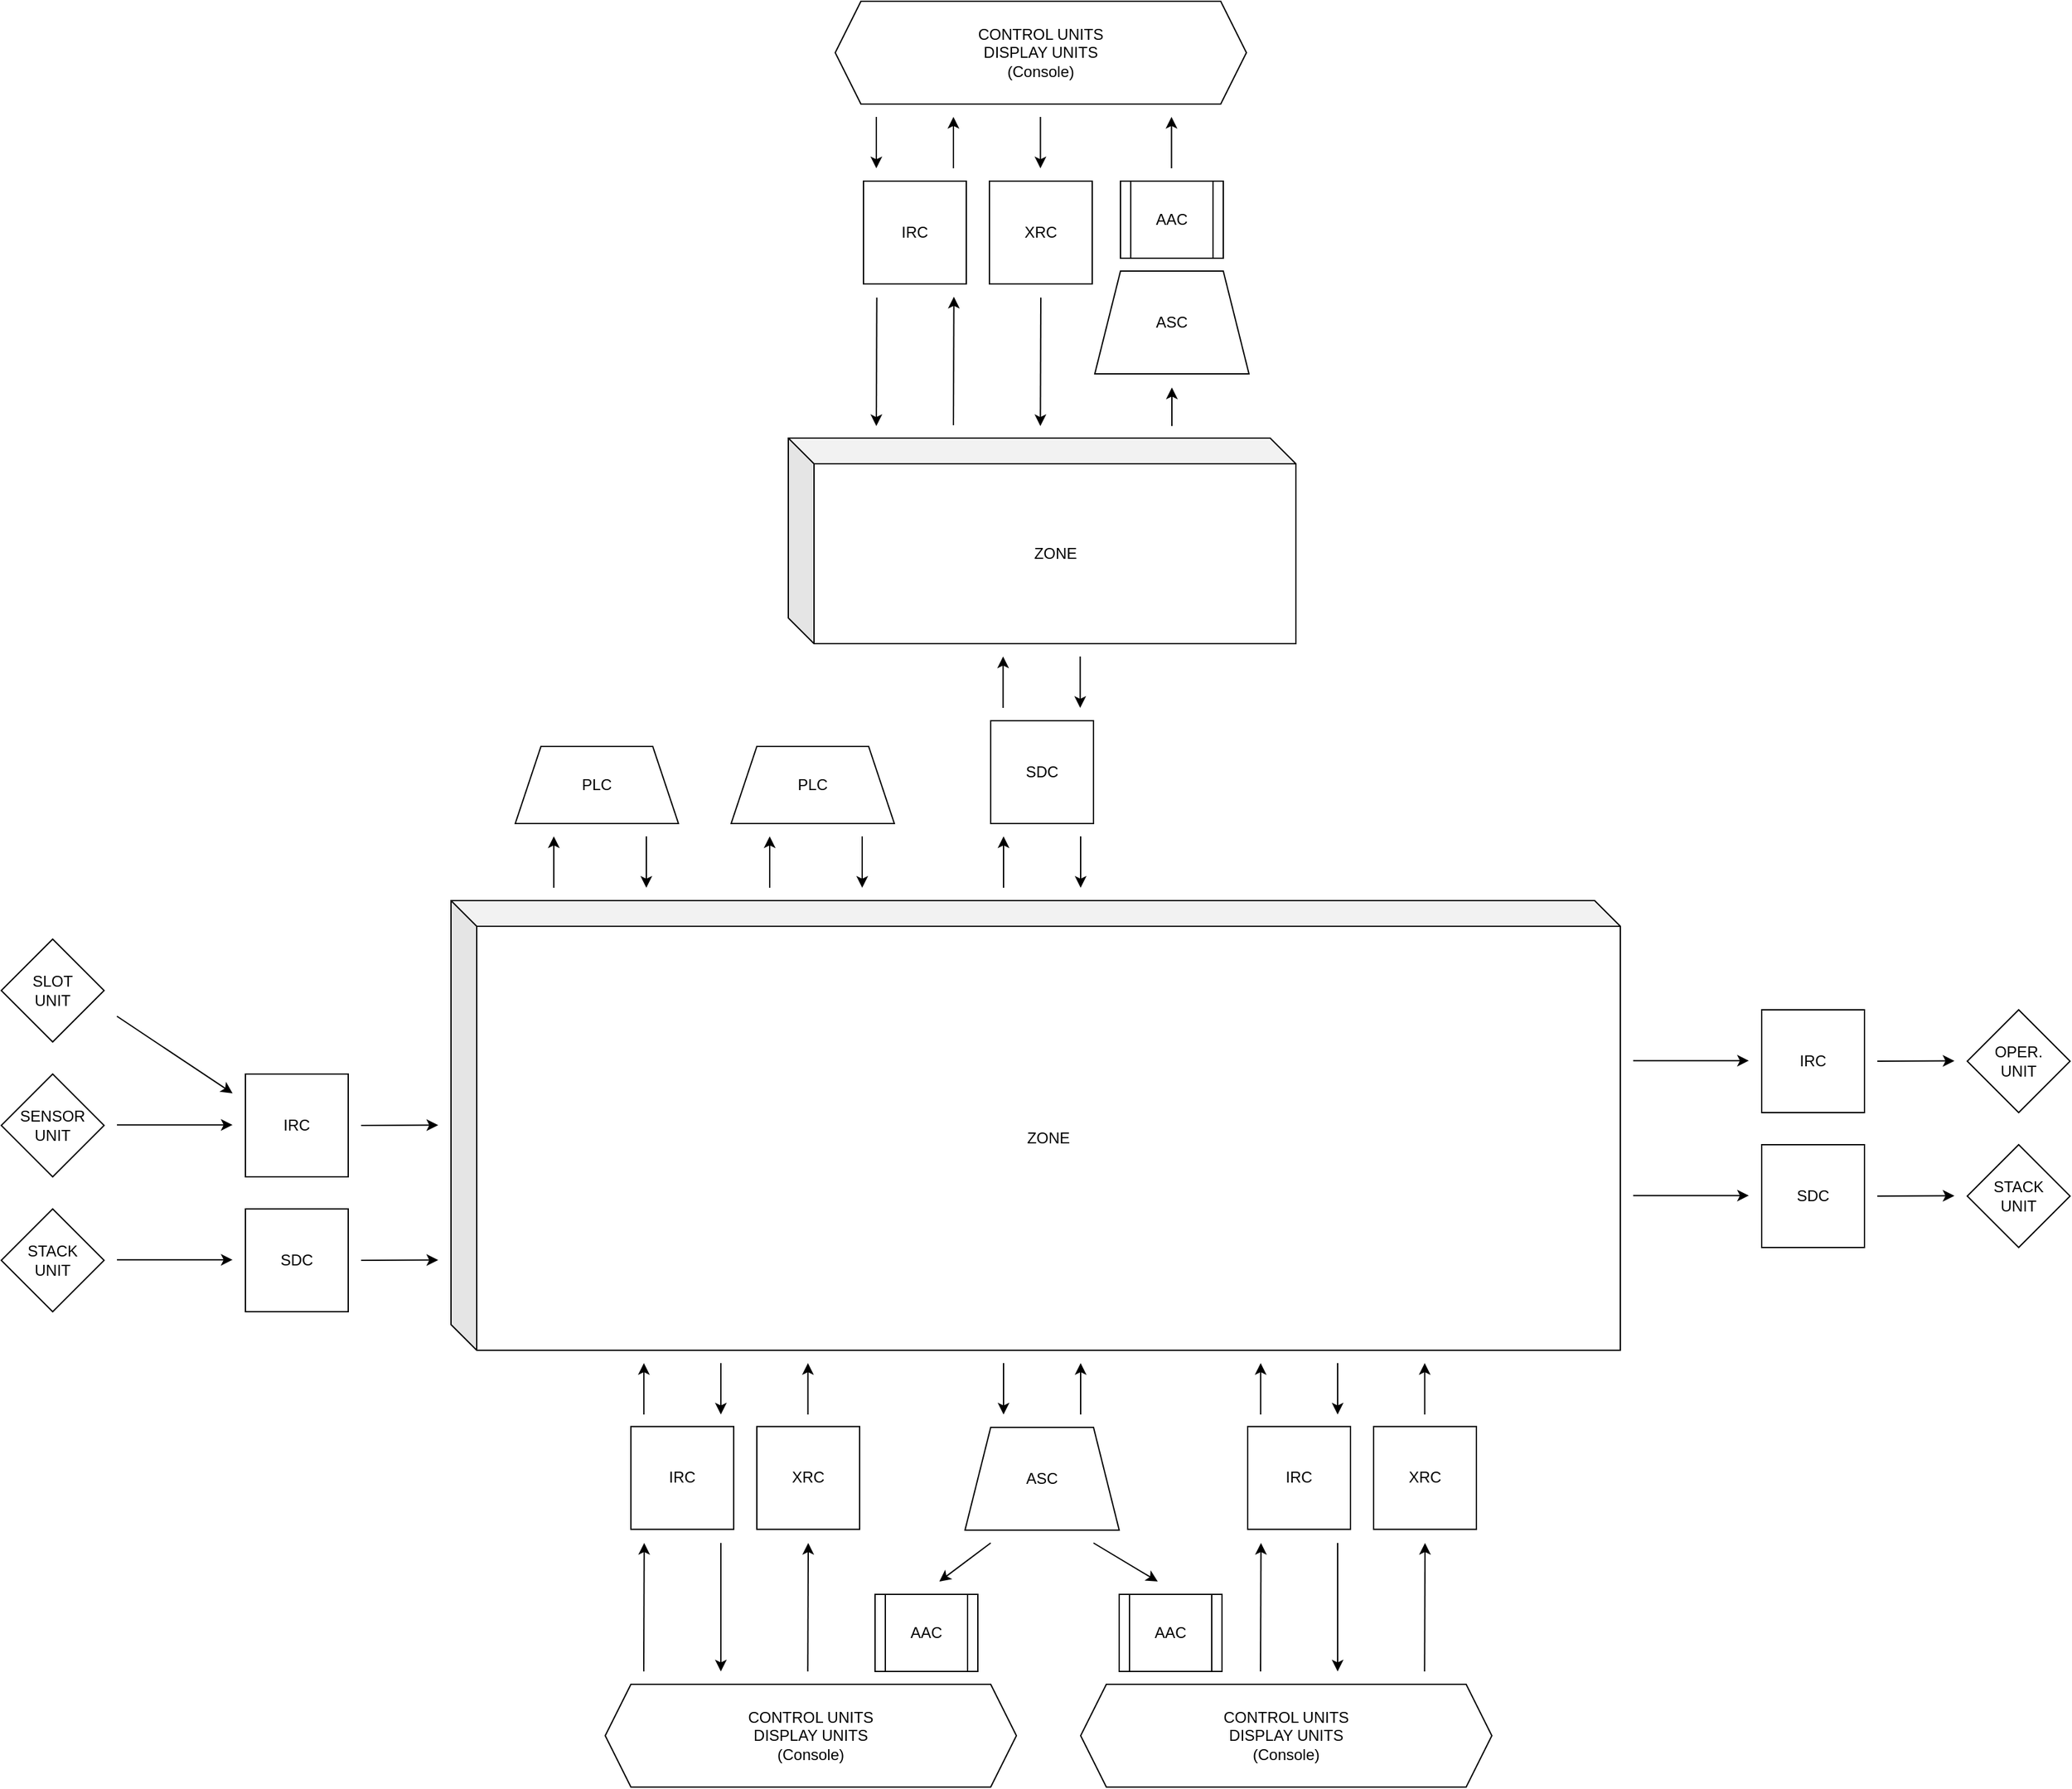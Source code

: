 <mxfile version="28.2.3">
  <diagram name="Page-1" id="gq7b3JJ2WDP9K5Cy7ITC">
    <mxGraphModel dx="2953" dy="2120" grid="1" gridSize="10" guides="1" tooltips="1" connect="1" arrows="1" fold="1" page="1" pageScale="1" pageWidth="850" pageHeight="1100" math="0" shadow="0">
      <root>
        <mxCell id="0" />
        <mxCell id="1" parent="0" />
        <mxCell id="fm2ihe_1iDsZBv0oBLcu-1" value="ZONE" style="shape=cube;whiteSpace=wrap;html=1;boundedLbl=1;backgroundOutline=1;darkOpacity=0.05;darkOpacity2=0.1;" vertex="1" parent="1">
          <mxGeometry x="-450" y="310" width="910" height="350" as="geometry" />
        </mxCell>
        <mxCell id="fm2ihe_1iDsZBv0oBLcu-4" value="SENSOR&lt;div&gt;UNIT&lt;/div&gt;" style="rhombus;whiteSpace=wrap;html=1;" vertex="1" parent="1">
          <mxGeometry x="-800" y="445" width="80" height="80" as="geometry" />
        </mxCell>
        <mxCell id="fm2ihe_1iDsZBv0oBLcu-6" value="STACK&lt;br&gt;UNIT" style="rhombus;whiteSpace=wrap;html=1;" vertex="1" parent="1">
          <mxGeometry x="-800" y="550" width="80" height="80" as="geometry" />
        </mxCell>
        <mxCell id="fm2ihe_1iDsZBv0oBLcu-9" value="CONTROL UNITS&lt;div&gt;DISPLAY UNITS&lt;br&gt;(Console)&lt;/div&gt;" style="shape=hexagon;perimeter=hexagonPerimeter2;whiteSpace=wrap;html=1;fixedSize=1;" vertex="1" parent="1">
          <mxGeometry x="-330" y="920" width="320" height="80" as="geometry" />
        </mxCell>
        <mxCell id="fm2ihe_1iDsZBv0oBLcu-28" value="SLOT&lt;div&gt;UNIT&lt;/div&gt;" style="rhombus;whiteSpace=wrap;html=1;" vertex="1" parent="1">
          <mxGeometry x="-800" y="340" width="80" height="80" as="geometry" />
        </mxCell>
        <mxCell id="fm2ihe_1iDsZBv0oBLcu-51" value="" style="group" vertex="1" connectable="0" parent="1">
          <mxGeometry x="-400" y="190" width="127" height="110" as="geometry" />
        </mxCell>
        <mxCell id="fm2ihe_1iDsZBv0oBLcu-34" value="PLC" style="shape=trapezoid;perimeter=trapezoidPerimeter;whiteSpace=wrap;html=1;fixedSize=1;" vertex="1" parent="fm2ihe_1iDsZBv0oBLcu-51">
          <mxGeometry width="127" height="60" as="geometry" />
        </mxCell>
        <mxCell id="fm2ihe_1iDsZBv0oBLcu-37" value="" style="endArrow=classic;html=1;rounded=0;" edge="1" parent="fm2ihe_1iDsZBv0oBLcu-51">
          <mxGeometry width="50" height="50" relative="1" as="geometry">
            <mxPoint x="102.0" y="70" as="sourcePoint" />
            <mxPoint x="102.0" y="110" as="targetPoint" />
          </mxGeometry>
        </mxCell>
        <mxCell id="fm2ihe_1iDsZBv0oBLcu-38" value="" style="endArrow=classic;html=1;rounded=0;" edge="1" parent="fm2ihe_1iDsZBv0oBLcu-51">
          <mxGeometry width="50" height="50" relative="1" as="geometry">
            <mxPoint x="30" y="110" as="sourcePoint" />
            <mxPoint x="30" y="70" as="targetPoint" />
          </mxGeometry>
        </mxCell>
        <mxCell id="fm2ihe_1iDsZBv0oBLcu-52" value="" style="group" vertex="1" connectable="0" parent="1">
          <mxGeometry x="-232" y="190" width="127" height="110" as="geometry" />
        </mxCell>
        <mxCell id="fm2ihe_1iDsZBv0oBLcu-53" value="PLC" style="shape=trapezoid;perimeter=trapezoidPerimeter;whiteSpace=wrap;html=1;fixedSize=1;" vertex="1" parent="fm2ihe_1iDsZBv0oBLcu-52">
          <mxGeometry width="127" height="60" as="geometry" />
        </mxCell>
        <mxCell id="fm2ihe_1iDsZBv0oBLcu-54" value="" style="endArrow=classic;html=1;rounded=0;" edge="1" parent="fm2ihe_1iDsZBv0oBLcu-52">
          <mxGeometry width="50" height="50" relative="1" as="geometry">
            <mxPoint x="102.0" y="70" as="sourcePoint" />
            <mxPoint x="102.0" y="110" as="targetPoint" />
          </mxGeometry>
        </mxCell>
        <mxCell id="fm2ihe_1iDsZBv0oBLcu-55" value="" style="endArrow=classic;html=1;rounded=0;" edge="1" parent="fm2ihe_1iDsZBv0oBLcu-52">
          <mxGeometry width="50" height="50" relative="1" as="geometry">
            <mxPoint x="30" y="110" as="sourcePoint" />
            <mxPoint x="30" y="70" as="targetPoint" />
          </mxGeometry>
        </mxCell>
        <mxCell id="fm2ihe_1iDsZBv0oBLcu-75" value="AAC" style="shape=process;whiteSpace=wrap;html=1;backgroundOutline=1;" vertex="1" parent="1">
          <mxGeometry x="-120" y="850" width="80" height="60" as="geometry" />
        </mxCell>
        <mxCell id="fm2ihe_1iDsZBv0oBLcu-76" value="ASC" style="shape=trapezoid;perimeter=trapezoidPerimeter;whiteSpace=wrap;html=1;fixedSize=1;" vertex="1" parent="1">
          <mxGeometry x="-50" y="720" width="120" height="80" as="geometry" />
        </mxCell>
        <mxCell id="fm2ihe_1iDsZBv0oBLcu-81" value="IRC" style="whiteSpace=wrap;html=1;aspect=fixed;" vertex="1" parent="1">
          <mxGeometry x="-310" y="719.37" width="80" height="80" as="geometry" />
        </mxCell>
        <mxCell id="fm2ihe_1iDsZBv0oBLcu-83" value="" style="endArrow=classic;html=1;rounded=0;" edge="1" parent="1">
          <mxGeometry width="50" height="50" relative="1" as="geometry">
            <mxPoint x="-300.0" y="910" as="sourcePoint" />
            <mxPoint x="-299.66" y="810" as="targetPoint" />
          </mxGeometry>
        </mxCell>
        <mxCell id="fm2ihe_1iDsZBv0oBLcu-84" value="&lt;div&gt;XRC&lt;/div&gt;" style="whiteSpace=wrap;html=1;aspect=fixed;" vertex="1" parent="1">
          <mxGeometry x="-212" y="719.37" width="80" height="80" as="geometry" />
        </mxCell>
        <mxCell id="fm2ihe_1iDsZBv0oBLcu-86" value="" style="endArrow=classic;html=1;rounded=0;" edge="1" parent="1">
          <mxGeometry width="50" height="50" relative="1" as="geometry">
            <mxPoint x="-172.34" y="910" as="sourcePoint" />
            <mxPoint x="-172" y="810" as="targetPoint" />
          </mxGeometry>
        </mxCell>
        <mxCell id="fm2ihe_1iDsZBv0oBLcu-92" value="" style="endArrow=classic;html=1;rounded=0;" edge="1" parent="1">
          <mxGeometry width="50" height="50" relative="1" as="geometry">
            <mxPoint x="-30" y="810" as="sourcePoint" />
            <mxPoint x="-70" y="840" as="targetPoint" />
          </mxGeometry>
        </mxCell>
        <mxCell id="fm2ihe_1iDsZBv0oBLcu-93" value="" style="endArrow=classic;html=1;rounded=0;" edge="1" parent="1">
          <mxGeometry width="50" height="50" relative="1" as="geometry">
            <mxPoint x="-20" y="670" as="sourcePoint" />
            <mxPoint x="-20" y="710" as="targetPoint" />
          </mxGeometry>
        </mxCell>
        <mxCell id="fm2ihe_1iDsZBv0oBLcu-94" value="" style="endArrow=classic;html=1;rounded=0;" edge="1" parent="1">
          <mxGeometry width="50" height="50" relative="1" as="geometry">
            <mxPoint x="40" y="710" as="sourcePoint" />
            <mxPoint x="40" y="670" as="targetPoint" />
          </mxGeometry>
        </mxCell>
        <mxCell id="fm2ihe_1iDsZBv0oBLcu-97" value="" style="endArrow=classic;html=1;rounded=0;" edge="1" parent="1">
          <mxGeometry width="50" height="50" relative="1" as="geometry">
            <mxPoint x="-172.24" y="710" as="sourcePoint" />
            <mxPoint x="-172.24" y="670" as="targetPoint" />
          </mxGeometry>
        </mxCell>
        <mxCell id="fm2ihe_1iDsZBv0oBLcu-98" value="" style="endArrow=classic;html=1;rounded=0;" edge="1" parent="1">
          <mxGeometry width="50" height="50" relative="1" as="geometry">
            <mxPoint x="-299.9" y="710" as="sourcePoint" />
            <mxPoint x="-299.9" y="670" as="targetPoint" />
          </mxGeometry>
        </mxCell>
        <mxCell id="fm2ihe_1iDsZBv0oBLcu-99" value="CONTROL UNITS&lt;div&gt;DISPLAY UNITS&lt;br&gt;(Console)&lt;/div&gt;" style="shape=hexagon;perimeter=hexagonPerimeter2;whiteSpace=wrap;html=1;fixedSize=1;" vertex="1" parent="1">
          <mxGeometry x="40" y="920" width="320" height="80" as="geometry" />
        </mxCell>
        <mxCell id="fm2ihe_1iDsZBv0oBLcu-101" value="AAC" style="shape=process;whiteSpace=wrap;html=1;backgroundOutline=1;" vertex="1" parent="1">
          <mxGeometry x="70" y="850" width="80" height="60" as="geometry" />
        </mxCell>
        <mxCell id="fm2ihe_1iDsZBv0oBLcu-103" value="IRC" style="whiteSpace=wrap;html=1;aspect=fixed;" vertex="1" parent="1">
          <mxGeometry x="170" y="719.37" width="80" height="80" as="geometry" />
        </mxCell>
        <mxCell id="fm2ihe_1iDsZBv0oBLcu-104" value="" style="endArrow=classic;html=1;rounded=0;" edge="1" parent="1">
          <mxGeometry width="50" height="50" relative="1" as="geometry">
            <mxPoint x="180.0" y="910" as="sourcePoint" />
            <mxPoint x="180.34" y="810" as="targetPoint" />
          </mxGeometry>
        </mxCell>
        <mxCell id="fm2ihe_1iDsZBv0oBLcu-105" value="&lt;div&gt;XRC&lt;/div&gt;" style="whiteSpace=wrap;html=1;aspect=fixed;" vertex="1" parent="1">
          <mxGeometry x="268" y="719.37" width="80" height="80" as="geometry" />
        </mxCell>
        <mxCell id="fm2ihe_1iDsZBv0oBLcu-106" value="" style="endArrow=classic;html=1;rounded=0;" edge="1" parent="1">
          <mxGeometry width="50" height="50" relative="1" as="geometry">
            <mxPoint x="307.66" y="910" as="sourcePoint" />
            <mxPoint x="308" y="810" as="targetPoint" />
          </mxGeometry>
        </mxCell>
        <mxCell id="fm2ihe_1iDsZBv0oBLcu-108" value="" style="endArrow=classic;html=1;rounded=0;" edge="1" parent="1">
          <mxGeometry width="50" height="50" relative="1" as="geometry">
            <mxPoint x="240" y="670" as="sourcePoint" />
            <mxPoint x="240" y="710" as="targetPoint" />
          </mxGeometry>
        </mxCell>
        <mxCell id="fm2ihe_1iDsZBv0oBLcu-109" value="" style="endArrow=classic;html=1;rounded=0;" edge="1" parent="1">
          <mxGeometry width="50" height="50" relative="1" as="geometry">
            <mxPoint x="240" y="810" as="sourcePoint" />
            <mxPoint x="240" y="910" as="targetPoint" />
          </mxGeometry>
        </mxCell>
        <mxCell id="fm2ihe_1iDsZBv0oBLcu-113" value="" style="endArrow=classic;html=1;rounded=0;" edge="1" parent="1">
          <mxGeometry width="50" height="50" relative="1" as="geometry">
            <mxPoint x="307.76" y="710" as="sourcePoint" />
            <mxPoint x="307.76" y="670" as="targetPoint" />
          </mxGeometry>
        </mxCell>
        <mxCell id="fm2ihe_1iDsZBv0oBLcu-114" value="" style="endArrow=classic;html=1;rounded=0;" edge="1" parent="1">
          <mxGeometry width="50" height="50" relative="1" as="geometry">
            <mxPoint x="180.1" y="710" as="sourcePoint" />
            <mxPoint x="180.1" y="670" as="targetPoint" />
          </mxGeometry>
        </mxCell>
        <mxCell id="fm2ihe_1iDsZBv0oBLcu-115" value="" style="endArrow=classic;html=1;rounded=0;" edge="1" parent="1">
          <mxGeometry width="50" height="50" relative="1" as="geometry">
            <mxPoint x="50" y="810" as="sourcePoint" />
            <mxPoint x="100" y="840" as="targetPoint" />
          </mxGeometry>
        </mxCell>
        <mxCell id="fm2ihe_1iDsZBv0oBLcu-117" value="IRC" style="whiteSpace=wrap;html=1;aspect=fixed;" vertex="1" parent="1">
          <mxGeometry x="-610" y="445" width="80" height="80" as="geometry" />
        </mxCell>
        <mxCell id="fm2ihe_1iDsZBv0oBLcu-118" value="SDC" style="whiteSpace=wrap;html=1;aspect=fixed;" vertex="1" parent="1">
          <mxGeometry x="-610" y="550" width="80" height="80" as="geometry" />
        </mxCell>
        <mxCell id="fm2ihe_1iDsZBv0oBLcu-119" value="" style="endArrow=classic;html=1;rounded=0;" edge="1" parent="1">
          <mxGeometry width="50" height="50" relative="1" as="geometry">
            <mxPoint x="-710" y="400" as="sourcePoint" />
            <mxPoint x="-620" y="460" as="targetPoint" />
          </mxGeometry>
        </mxCell>
        <mxCell id="fm2ihe_1iDsZBv0oBLcu-120" value="" style="endArrow=classic;html=1;rounded=0;" edge="1" parent="1">
          <mxGeometry width="50" height="50" relative="1" as="geometry">
            <mxPoint x="-710" y="484.58" as="sourcePoint" />
            <mxPoint x="-620" y="484.58" as="targetPoint" />
          </mxGeometry>
        </mxCell>
        <mxCell id="fm2ihe_1iDsZBv0oBLcu-121" value="" style="endArrow=classic;html=1;rounded=0;" edge="1" parent="1">
          <mxGeometry width="50" height="50" relative="1" as="geometry">
            <mxPoint x="-710" y="589.58" as="sourcePoint" />
            <mxPoint x="-620" y="589.58" as="targetPoint" />
          </mxGeometry>
        </mxCell>
        <mxCell id="fm2ihe_1iDsZBv0oBLcu-122" value="" style="endArrow=classic;html=1;rounded=0;" edge="1" parent="1">
          <mxGeometry width="50" height="50" relative="1" as="geometry">
            <mxPoint x="-520" y="590" as="sourcePoint" />
            <mxPoint x="-460" y="589.76" as="targetPoint" />
          </mxGeometry>
        </mxCell>
        <mxCell id="fm2ihe_1iDsZBv0oBLcu-123" value="" style="endArrow=classic;html=1;rounded=0;" edge="1" parent="1">
          <mxGeometry width="50" height="50" relative="1" as="geometry">
            <mxPoint x="-520" y="485" as="sourcePoint" />
            <mxPoint x="-460" y="484.76" as="targetPoint" />
          </mxGeometry>
        </mxCell>
        <mxCell id="fm2ihe_1iDsZBv0oBLcu-125" value="OPER.&lt;div&gt;UNIT&lt;/div&gt;" style="rhombus;whiteSpace=wrap;html=1;direction=west;" vertex="1" parent="1">
          <mxGeometry x="730" y="395" width="80" height="80" as="geometry" />
        </mxCell>
        <mxCell id="fm2ihe_1iDsZBv0oBLcu-126" value="STACK&lt;div&gt;UNIT&lt;/div&gt;" style="rhombus;whiteSpace=wrap;html=1;direction=west;" vertex="1" parent="1">
          <mxGeometry x="730" y="500" width="80" height="80" as="geometry" />
        </mxCell>
        <mxCell id="fm2ihe_1iDsZBv0oBLcu-129" value="IRC" style="whiteSpace=wrap;html=1;aspect=fixed;direction=west;" vertex="1" parent="1">
          <mxGeometry x="570" y="395" width="80" height="80" as="geometry" />
        </mxCell>
        <mxCell id="fm2ihe_1iDsZBv0oBLcu-130" value="SDC" style="whiteSpace=wrap;html=1;aspect=fixed;direction=west;" vertex="1" parent="1">
          <mxGeometry x="570" y="500" width="80" height="80" as="geometry" />
        </mxCell>
        <mxCell id="fm2ihe_1iDsZBv0oBLcu-132" value="" style="endArrow=classic;html=1;rounded=0;" edge="1" parent="1">
          <mxGeometry width="50" height="50" relative="1" as="geometry">
            <mxPoint x="470" y="434.58" as="sourcePoint" />
            <mxPoint x="560" y="434.58" as="targetPoint" />
          </mxGeometry>
        </mxCell>
        <mxCell id="fm2ihe_1iDsZBv0oBLcu-133" value="" style="endArrow=classic;html=1;rounded=0;" edge="1" parent="1">
          <mxGeometry width="50" height="50" relative="1" as="geometry">
            <mxPoint x="470" y="539.58" as="sourcePoint" />
            <mxPoint x="560" y="539.58" as="targetPoint" />
          </mxGeometry>
        </mxCell>
        <mxCell id="fm2ihe_1iDsZBv0oBLcu-134" value="" style="endArrow=classic;html=1;rounded=0;" edge="1" parent="1">
          <mxGeometry width="50" height="50" relative="1" as="geometry">
            <mxPoint x="660" y="540" as="sourcePoint" />
            <mxPoint x="720" y="539.76" as="targetPoint" />
          </mxGeometry>
        </mxCell>
        <mxCell id="fm2ihe_1iDsZBv0oBLcu-135" value="" style="endArrow=classic;html=1;rounded=0;" edge="1" parent="1">
          <mxGeometry width="50" height="50" relative="1" as="geometry">
            <mxPoint x="660" y="435" as="sourcePoint" />
            <mxPoint x="720" y="434.76" as="targetPoint" />
          </mxGeometry>
        </mxCell>
        <mxCell id="fm2ihe_1iDsZBv0oBLcu-137" value="ZONE" style="shape=cube;whiteSpace=wrap;html=1;boundedLbl=1;backgroundOutline=1;darkOpacity=0.05;darkOpacity2=0.1;" vertex="1" parent="1">
          <mxGeometry x="-187.5" y="-50" width="395" height="160" as="geometry" />
        </mxCell>
        <mxCell id="fm2ihe_1iDsZBv0oBLcu-138" value="SDC" style="whiteSpace=wrap;html=1;aspect=fixed;" vertex="1" parent="1">
          <mxGeometry x="-30" y="170" width="80" height="80" as="geometry" />
        </mxCell>
        <mxCell id="fm2ihe_1iDsZBv0oBLcu-142" value="" style="endArrow=classic;html=1;rounded=0;" edge="1" parent="1">
          <mxGeometry width="50" height="50" relative="1" as="geometry">
            <mxPoint x="40" y="260" as="sourcePoint" />
            <mxPoint x="40" y="300" as="targetPoint" />
          </mxGeometry>
        </mxCell>
        <mxCell id="fm2ihe_1iDsZBv0oBLcu-143" value="" style="endArrow=classic;html=1;rounded=0;" edge="1" parent="1">
          <mxGeometry width="50" height="50" relative="1" as="geometry">
            <mxPoint x="-20" y="300" as="sourcePoint" />
            <mxPoint x="-20" y="260" as="targetPoint" />
          </mxGeometry>
        </mxCell>
        <mxCell id="fm2ihe_1iDsZBv0oBLcu-144" value="" style="endArrow=classic;html=1;rounded=0;" edge="1" parent="1">
          <mxGeometry width="50" height="50" relative="1" as="geometry">
            <mxPoint x="39.66" y="120" as="sourcePoint" />
            <mxPoint x="39.66" y="160" as="targetPoint" />
          </mxGeometry>
        </mxCell>
        <mxCell id="fm2ihe_1iDsZBv0oBLcu-145" value="" style="endArrow=classic;html=1;rounded=0;" edge="1" parent="1">
          <mxGeometry width="50" height="50" relative="1" as="geometry">
            <mxPoint x="-20.34" y="160" as="sourcePoint" />
            <mxPoint x="-20.34" y="120" as="targetPoint" />
          </mxGeometry>
        </mxCell>
        <mxCell id="fm2ihe_1iDsZBv0oBLcu-147" value="AAC" style="shape=process;whiteSpace=wrap;html=1;backgroundOutline=1;" vertex="1" parent="1">
          <mxGeometry x="71" y="-250" width="80" height="60" as="geometry" />
        </mxCell>
        <mxCell id="fm2ihe_1iDsZBv0oBLcu-148" value="ASC" style="shape=trapezoid;perimeter=trapezoidPerimeter;whiteSpace=wrap;html=1;fixedSize=1;" vertex="1" parent="1">
          <mxGeometry x="51" y="-180" width="120" height="80" as="geometry" />
        </mxCell>
        <mxCell id="fm2ihe_1iDsZBv0oBLcu-149" value="IRC" style="whiteSpace=wrap;html=1;aspect=fixed;" vertex="1" parent="1">
          <mxGeometry x="-129" y="-250" width="80" height="80" as="geometry" />
        </mxCell>
        <mxCell id="fm2ihe_1iDsZBv0oBLcu-150" value="" style="endArrow=classic;html=1;rounded=0;" edge="1" parent="1">
          <mxGeometry width="50" height="50" relative="1" as="geometry">
            <mxPoint x="-118.66" y="-159.37" as="sourcePoint" />
            <mxPoint x="-119.0" y="-59.37" as="targetPoint" />
          </mxGeometry>
        </mxCell>
        <mxCell id="fm2ihe_1iDsZBv0oBLcu-151" value="&lt;div&gt;XRC&lt;/div&gt;" style="whiteSpace=wrap;html=1;aspect=fixed;" vertex="1" parent="1">
          <mxGeometry x="-31" y="-250" width="80" height="80" as="geometry" />
        </mxCell>
        <mxCell id="fm2ihe_1iDsZBv0oBLcu-152" value="" style="endArrow=classic;html=1;rounded=0;" edge="1" parent="1">
          <mxGeometry width="50" height="50" relative="1" as="geometry">
            <mxPoint x="9" y="-159.37" as="sourcePoint" />
            <mxPoint x="8.66" y="-59.37" as="targetPoint" />
          </mxGeometry>
        </mxCell>
        <mxCell id="fm2ihe_1iDsZBv0oBLcu-156" value="" style="endArrow=classic;html=1;rounded=0;" edge="1" parent="1">
          <mxGeometry width="50" height="50" relative="1" as="geometry">
            <mxPoint x="111" y="-59.37" as="sourcePoint" />
            <mxPoint x="111" y="-89.37" as="targetPoint" />
          </mxGeometry>
        </mxCell>
        <mxCell id="fm2ihe_1iDsZBv0oBLcu-158" value="" style="endArrow=classic;html=1;rounded=0;" edge="1" parent="1">
          <mxGeometry width="50" height="50" relative="1" as="geometry">
            <mxPoint x="110.71" y="-260" as="sourcePoint" />
            <mxPoint x="110.71" y="-300" as="targetPoint" />
          </mxGeometry>
        </mxCell>
        <mxCell id="fm2ihe_1iDsZBv0oBLcu-160" value="" style="endArrow=classic;html=1;rounded=0;" edge="1" parent="1">
          <mxGeometry width="50" height="50" relative="1" as="geometry">
            <mxPoint x="-59" y="-260" as="sourcePoint" />
            <mxPoint x="-59" y="-300" as="targetPoint" />
          </mxGeometry>
        </mxCell>
        <mxCell id="fm2ihe_1iDsZBv0oBLcu-161" value="" style="endArrow=classic;html=1;rounded=0;" edge="1" parent="1">
          <mxGeometry width="50" height="50" relative="1" as="geometry">
            <mxPoint x="-240" y="670" as="sourcePoint" />
            <mxPoint x="-240" y="710" as="targetPoint" />
          </mxGeometry>
        </mxCell>
        <mxCell id="fm2ihe_1iDsZBv0oBLcu-162" value="" style="endArrow=classic;html=1;rounded=0;" edge="1" parent="1">
          <mxGeometry width="50" height="50" relative="1" as="geometry">
            <mxPoint x="-240" y="810" as="sourcePoint" />
            <mxPoint x="-240" y="910" as="targetPoint" />
          </mxGeometry>
        </mxCell>
        <mxCell id="fm2ihe_1iDsZBv0oBLcu-163" value="" style="endArrow=classic;html=1;rounded=0;" edge="1" parent="1">
          <mxGeometry width="50" height="50" relative="1" as="geometry">
            <mxPoint x="-59" y="-60" as="sourcePoint" />
            <mxPoint x="-58.66" y="-160" as="targetPoint" />
          </mxGeometry>
        </mxCell>
        <mxCell id="fm2ihe_1iDsZBv0oBLcu-164" value="" style="endArrow=classic;html=1;rounded=0;" edge="1" parent="1">
          <mxGeometry width="50" height="50" relative="1" as="geometry">
            <mxPoint x="-119" y="-300" as="sourcePoint" />
            <mxPoint x="-119" y="-260" as="targetPoint" />
          </mxGeometry>
        </mxCell>
        <mxCell id="fm2ihe_1iDsZBv0oBLcu-165" value="" style="endArrow=classic;html=1;rounded=0;" edge="1" parent="1">
          <mxGeometry width="50" height="50" relative="1" as="geometry">
            <mxPoint x="8.71" y="-300" as="sourcePoint" />
            <mxPoint x="8.71" y="-260" as="targetPoint" />
          </mxGeometry>
        </mxCell>
        <mxCell id="fm2ihe_1iDsZBv0oBLcu-166" value="CONTROL UNITS&lt;div&gt;DISPLAY UNITS&lt;br&gt;(Console)&lt;/div&gt;" style="shape=hexagon;perimeter=hexagonPerimeter2;whiteSpace=wrap;html=1;fixedSize=1;" vertex="1" parent="1">
          <mxGeometry x="-151" y="-390" width="320" height="80" as="geometry" />
        </mxCell>
      </root>
    </mxGraphModel>
  </diagram>
</mxfile>
